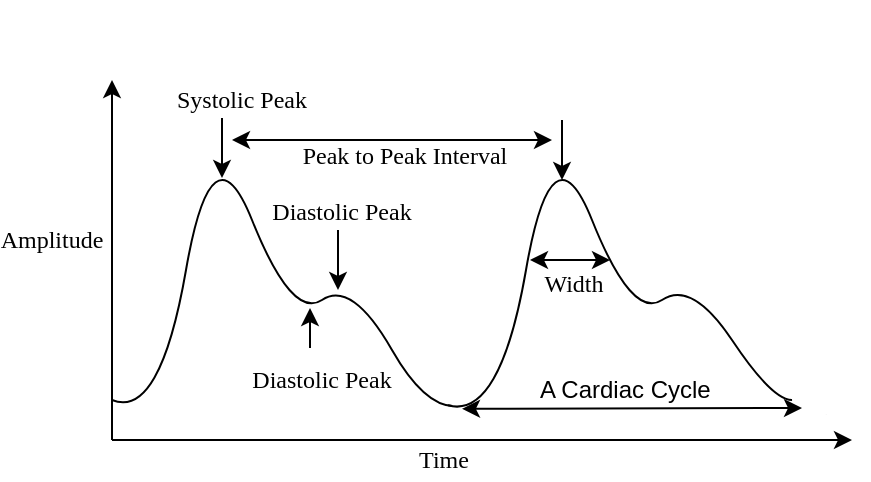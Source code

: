 <mxfile version="14.8.2" type="github">
  <diagram id="PdgDb_l4S8uLQHHRexF-" name="Page-1">
    <mxGraphModel dx="772" dy="348" grid="1" gridSize="10" guides="1" tooltips="1" connect="1" arrows="1" fold="1" page="1" pageScale="1" pageWidth="827" pageHeight="1169" math="0" shadow="0">
      <root>
        <mxCell id="0" />
        <mxCell id="1" parent="0" />
        <mxCell id="w487VURSWcqMjQgU4Q8g-2" value="" style="curved=1;endArrow=classic;html=1;endSize=0;startSize=0;entryX=1.033;entryY=0.534;entryDx=0;entryDy=0;entryPerimeter=0;" edge="1" parent="1" target="w487VURSWcqMjQgU4Q8g-4">
          <mxGeometry width="50" height="50" relative="1" as="geometry">
            <mxPoint x="190" y="300" as="sourcePoint" />
            <mxPoint x="370" y="300" as="targetPoint" />
            <Array as="points">
              <mxPoint x="214" y="310" />
              <mxPoint x="240" y="160" />
              <mxPoint x="280" y="260" />
              <mxPoint x="310" y="240" />
              <mxPoint x="350" y="310" />
            </Array>
          </mxGeometry>
        </mxCell>
        <mxCell id="w487VURSWcqMjQgU4Q8g-4" value="" style="ellipse;whiteSpace=wrap;html=1;strokeColor=none;" vertex="1" parent="1">
          <mxGeometry x="360" y="290" width="10" height="20" as="geometry" />
        </mxCell>
        <mxCell id="w487VURSWcqMjQgU4Q8g-3" value="" style="curved=1;endArrow=classic;html=1;endSize=0;startSize=0;exitX=-0.2;exitY=0.633;exitDx=0;exitDy=0;exitPerimeter=0;entryX=1;entryY=1;entryDx=0;entryDy=0;" edge="1" parent="1" source="w487VURSWcqMjQgU4Q8g-4" target="w487VURSWcqMjQgU4Q8g-7">
          <mxGeometry width="50" height="50" relative="1" as="geometry">
            <mxPoint x="360" y="300" as="sourcePoint" />
            <mxPoint x="540" y="300" as="targetPoint" />
            <Array as="points">
              <mxPoint x="384" y="310" />
              <mxPoint x="410" y="160" />
              <mxPoint x="450" y="260" />
              <mxPoint x="480" y="240" />
              <mxPoint x="520" y="300" />
              <mxPoint x="540" y="300" />
            </Array>
          </mxGeometry>
        </mxCell>
        <mxCell id="w487VURSWcqMjQgU4Q8g-5" value="" style="endArrow=classic;html=1;strokeWidth=1;" edge="1" parent="1">
          <mxGeometry width="50" height="50" relative="1" as="geometry">
            <mxPoint x="190" y="320" as="sourcePoint" />
            <mxPoint x="190" y="140" as="targetPoint" />
          </mxGeometry>
        </mxCell>
        <mxCell id="w487VURSWcqMjQgU4Q8g-6" value="" style="endArrow=classic;html=1;strokeWidth=1;" edge="1" parent="1">
          <mxGeometry width="50" height="50" relative="1" as="geometry">
            <mxPoint x="190" y="320" as="sourcePoint" />
            <mxPoint x="560" y="320" as="targetPoint" />
          </mxGeometry>
        </mxCell>
        <mxCell id="w487VURSWcqMjQgU4Q8g-7" value="" style="ellipse;whiteSpace=wrap;html=1;strokeColor=none;" vertex="1" parent="1">
          <mxGeometry x="530" y="290" width="20" height="20" as="geometry" />
        </mxCell>
        <mxCell id="w487VURSWcqMjQgU4Q8g-9" value="&lt;font face=&quot;Times New Roman&quot;&gt;Amplitude&lt;/font&gt;" style="text;html=1;strokeColor=none;fillColor=none;align=center;verticalAlign=middle;whiteSpace=wrap;rounded=0;" vertex="1" parent="1">
          <mxGeometry x="140" y="210" width="40" height="20" as="geometry" />
        </mxCell>
        <mxCell id="w487VURSWcqMjQgU4Q8g-11" value="" style="endArrow=classic;html=1;strokeWidth=1;" edge="1" parent="1">
          <mxGeometry width="50" height="50" relative="1" as="geometry">
            <mxPoint x="245" y="159" as="sourcePoint" />
            <mxPoint x="245" y="189" as="targetPoint" />
            <Array as="points">
              <mxPoint x="245" y="169" />
            </Array>
          </mxGeometry>
        </mxCell>
        <mxCell id="w487VURSWcqMjQgU4Q8g-12" value="&lt;div&gt;&lt;font face=&quot;Times New Roman&quot;&gt;Systolic Peak&lt;/font&gt;&lt;/div&gt;" style="text;html=1;strokeColor=none;fillColor=none;align=center;verticalAlign=middle;whiteSpace=wrap;rounded=0;" vertex="1" parent="1">
          <mxGeometry x="210" y="140" width="90" height="20" as="geometry" />
        </mxCell>
        <mxCell id="w487VURSWcqMjQgU4Q8g-13" value="&lt;div&gt;&lt;font face=&quot;Times New Roman&quot;&gt;Diastolic Peak&lt;/font&gt;&lt;/div&gt;" style="text;html=1;strokeColor=none;fillColor=none;align=center;verticalAlign=middle;whiteSpace=wrap;rounded=0;" vertex="1" parent="1">
          <mxGeometry x="260" y="196" width="90" height="20" as="geometry" />
        </mxCell>
        <mxCell id="w487VURSWcqMjQgU4Q8g-14" value="" style="endArrow=classic;html=1;strokeWidth=1;" edge="1" parent="1">
          <mxGeometry width="50" height="50" relative="1" as="geometry">
            <mxPoint x="303" y="215" as="sourcePoint" />
            <mxPoint x="303" y="245" as="targetPoint" />
            <Array as="points">
              <mxPoint x="303" y="225" />
            </Array>
          </mxGeometry>
        </mxCell>
        <mxCell id="w487VURSWcqMjQgU4Q8g-15" value="&lt;div&gt;&lt;font face=&quot;Times New Roman&quot;&gt;Diastolic Peak&lt;/font&gt;&lt;/div&gt;" style="text;html=1;strokeColor=none;fillColor=none;align=center;verticalAlign=middle;whiteSpace=wrap;rounded=0;" vertex="1" parent="1">
          <mxGeometry x="250" y="280" width="90" height="20" as="geometry" />
        </mxCell>
        <mxCell id="w487VURSWcqMjQgU4Q8g-16" value="" style="endArrow=classic;html=1;strokeWidth=1;" edge="1" parent="1">
          <mxGeometry width="50" height="50" relative="1" as="geometry">
            <mxPoint x="289" y="274" as="sourcePoint" />
            <mxPoint x="289" y="254" as="targetPoint" />
            <Array as="points">
              <mxPoint x="289" y="264" />
            </Array>
          </mxGeometry>
        </mxCell>
        <mxCell id="w487VURSWcqMjQgU4Q8g-17" value="" style="endArrow=classic;startArrow=classic;html=1;strokeWidth=1;" edge="1" parent="1">
          <mxGeometry width="50" height="50" relative="1" as="geometry">
            <mxPoint x="399" y="230" as="sourcePoint" />
            <mxPoint x="439" y="230" as="targetPoint" />
            <Array as="points">
              <mxPoint x="419" y="230" />
            </Array>
          </mxGeometry>
        </mxCell>
        <mxCell id="w487VURSWcqMjQgU4Q8g-18" value="&lt;div&gt;&lt;font face=&quot;Times New Roman&quot;&gt;Width&lt;/font&gt;&lt;/div&gt;" style="text;html=1;strokeColor=none;fillColor=none;align=center;verticalAlign=middle;whiteSpace=wrap;rounded=0;" vertex="1" parent="1">
          <mxGeometry x="376" y="232" width="90" height="20" as="geometry" />
        </mxCell>
        <mxCell id="w487VURSWcqMjQgU4Q8g-19" value="&lt;font face=&quot;Times New Roman&quot;&gt;Time&lt;/font&gt;" style="text;html=1;strokeColor=none;fillColor=none;align=center;verticalAlign=middle;whiteSpace=wrap;rounded=0;" vertex="1" parent="1">
          <mxGeometry x="336" y="320" width="40" height="20" as="geometry" />
        </mxCell>
        <mxCell id="w487VURSWcqMjQgU4Q8g-21" value="" style="endArrow=classic;html=1;strokeWidth=1;" edge="1" parent="1">
          <mxGeometry width="50" height="50" relative="1" as="geometry">
            <mxPoint x="415" y="160" as="sourcePoint" />
            <mxPoint x="415" y="190" as="targetPoint" />
            <Array as="points">
              <mxPoint x="415" y="170" />
            </Array>
          </mxGeometry>
        </mxCell>
        <mxCell id="w487VURSWcqMjQgU4Q8g-22" value="" style="endArrow=classic;startArrow=classic;html=1;strokeWidth=1;" edge="1" parent="1">
          <mxGeometry width="50" height="50" relative="1" as="geometry">
            <mxPoint x="250" y="170" as="sourcePoint" />
            <mxPoint x="410" y="170" as="targetPoint" />
          </mxGeometry>
        </mxCell>
        <mxCell id="w487VURSWcqMjQgU4Q8g-23" value="&lt;h4 id=&quot;__sec12title&quot; style=&quot;font-size: 0.9em ; margin: 1.385em 0px 0.692em ; color: rgb(89 , 51 , 31) ; font-family: &amp;#34;arial&amp;#34; , &amp;#34;helvetica&amp;#34; , &amp;#34;clean&amp;#34; , sans-serif ; line-height: 1.389em ; font-style: normal ; letter-spacing: normal ; text-align: left ; text-indent: 0px ; text-transform: none ; word-spacing: 0px ; background-color: rgb(255 , 255 , 255)&quot;&gt;&lt;br&gt;&lt;/h4&gt;" style="text;whiteSpace=wrap;html=1;" vertex="1" parent="1">
          <mxGeometry x="310" y="100" width="140" height="50" as="geometry" />
        </mxCell>
        <mxCell id="w487VURSWcqMjQgU4Q8g-24" value="&lt;font face=&quot;Times New Roman&quot;&gt;&amp;nbsp;Peak to Peak Interval&lt;/font&gt;" style="text;html=1;strokeColor=none;fillColor=none;align=center;verticalAlign=middle;whiteSpace=wrap;rounded=0;" vertex="1" parent="1">
          <mxGeometry x="280" y="168" width="110" height="20" as="geometry" />
        </mxCell>
        <mxCell id="w487VURSWcqMjQgU4Q8g-25" value="" style="endArrow=classic;startArrow=classic;html=1;strokeWidth=1;" edge="1" parent="1">
          <mxGeometry width="50" height="50" relative="1" as="geometry">
            <mxPoint x="365" y="304.43" as="sourcePoint" />
            <mxPoint x="535" y="304" as="targetPoint" />
          </mxGeometry>
        </mxCell>
        <mxCell id="w487VURSWcqMjQgU4Q8g-28" value="&amp;nbsp;A Cardiac Cycle" style="text;html=1;strokeColor=none;fillColor=none;align=center;verticalAlign=middle;whiteSpace=wrap;rounded=0;" vertex="1" parent="1">
          <mxGeometry x="390" y="285" width="110" height="20" as="geometry" />
        </mxCell>
      </root>
    </mxGraphModel>
  </diagram>
</mxfile>
